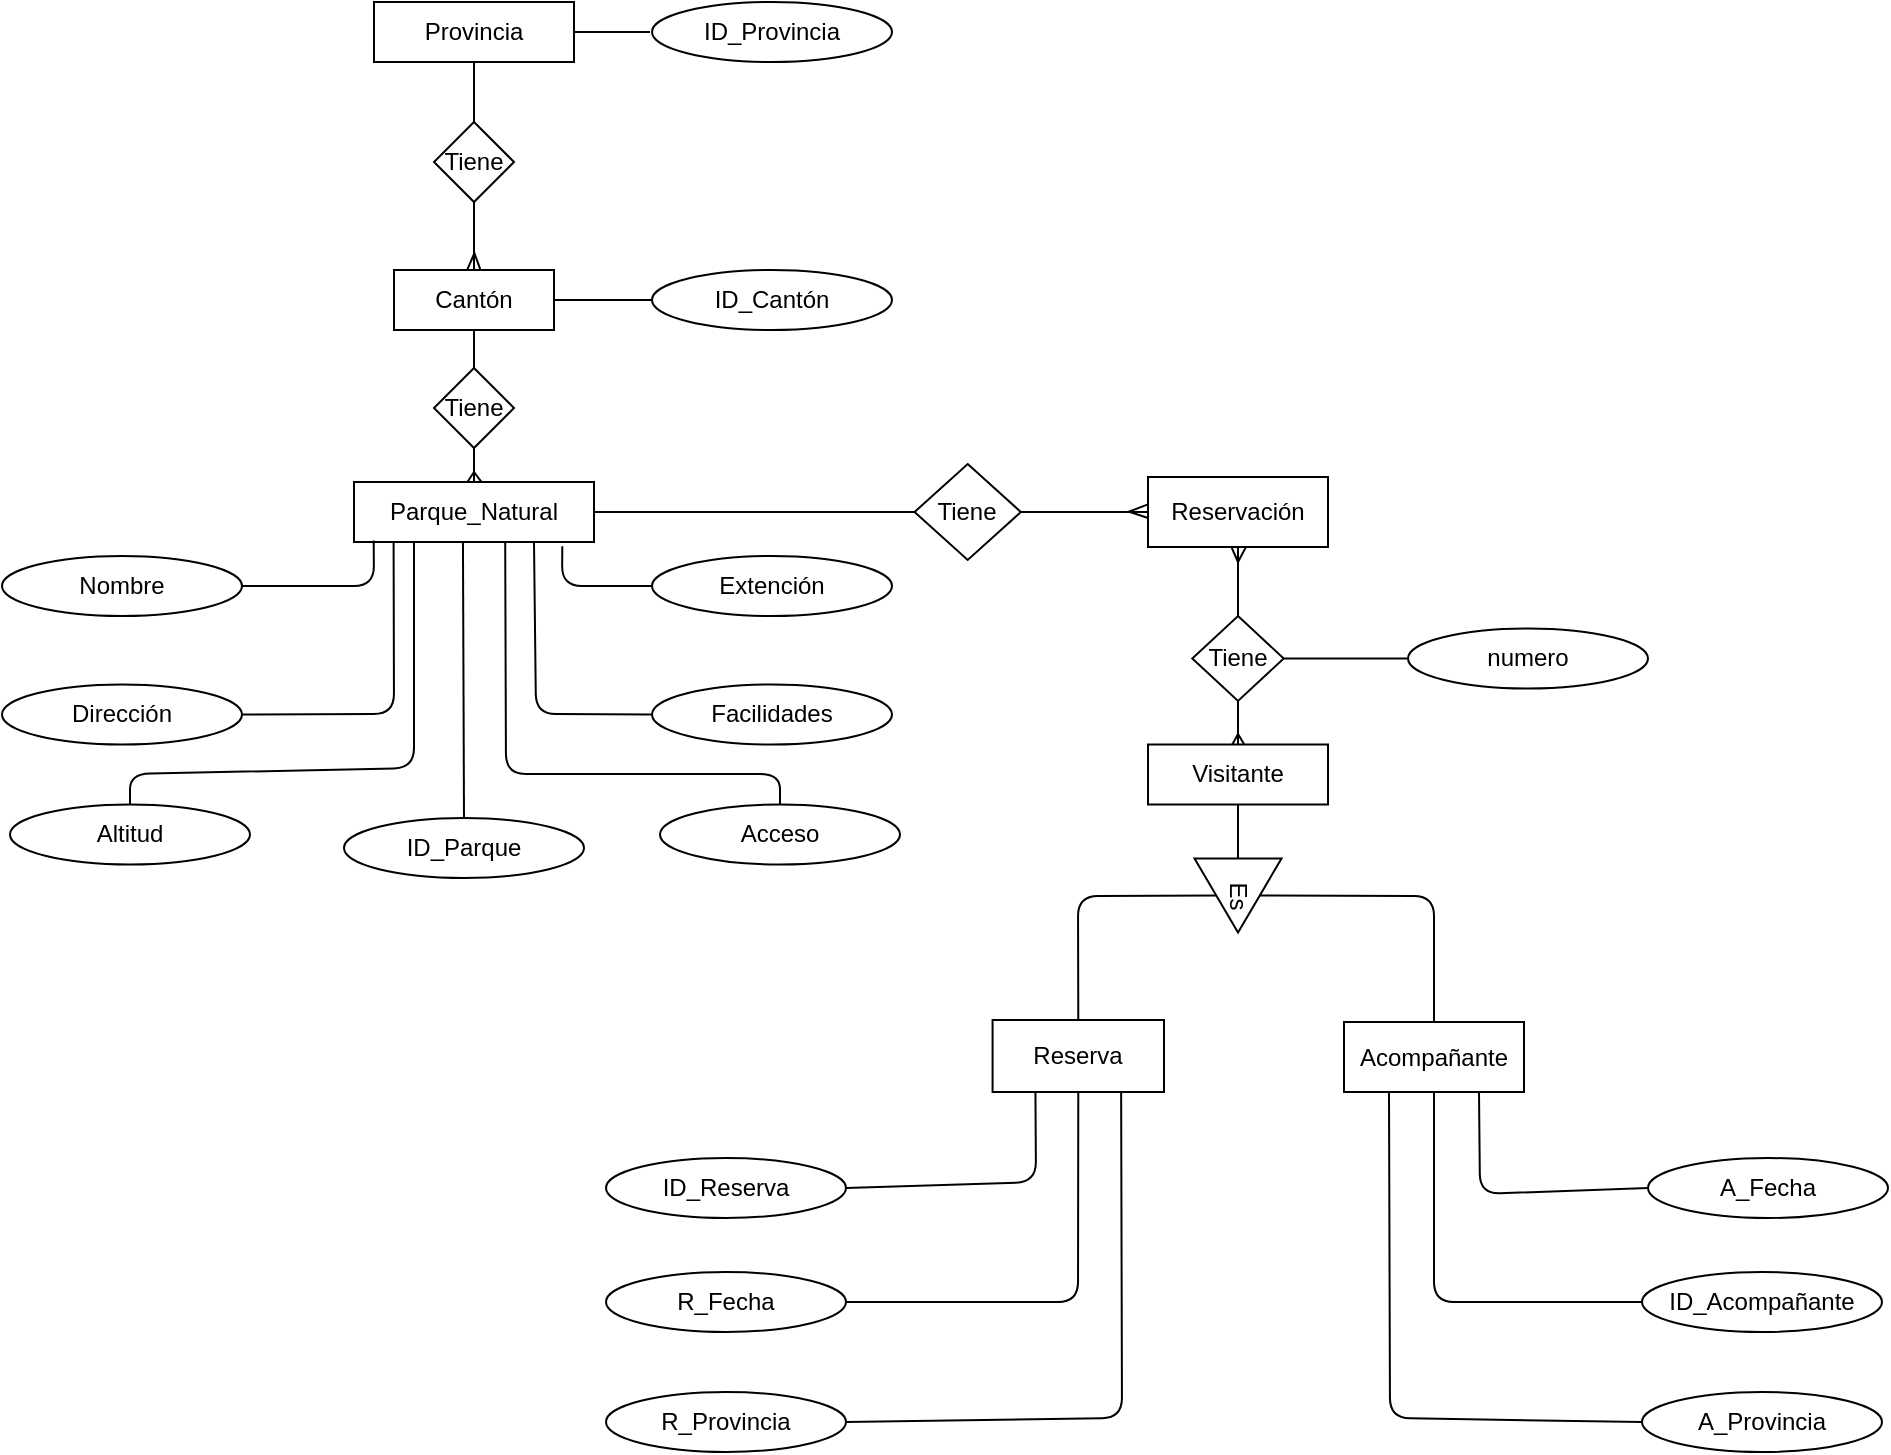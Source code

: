 <mxfile version="19.0.0" type="github">
  <diagram id="E41NsyfRr_BKljrcj-fv" name="Page-1">
    <mxGraphModel dx="1698" dy="724" grid="0" gridSize="10" guides="1" tooltips="1" connect="1" arrows="1" fold="1" page="0" pageScale="1" pageWidth="827" pageHeight="1169" background="none" math="0" shadow="0">
      <root>
        <mxCell id="0" />
        <mxCell id="1" parent="0" />
        <object label="&lt;font style=&quot;vertical-align: inherit;&quot;&gt;&lt;font style=&quot;vertical-align: inherit;&quot;&gt;Provincia&lt;/font&gt;&lt;/font&gt;" id="EopbfksfODksPwOAun3i-4">
          <mxCell style="rounded=0;whiteSpace=wrap;html=1;" vertex="1" parent="1">
            <mxGeometry x="66" y="325" width="100" height="30" as="geometry" />
          </mxCell>
        </object>
        <mxCell id="EopbfksfODksPwOAun3i-5" value="&lt;font style=&quot;vertical-align: inherit;&quot;&gt;&lt;font style=&quot;vertical-align: inherit;&quot;&gt;Tiene&lt;/font&gt;&lt;/font&gt;" style="rhombus;whiteSpace=wrap;html=1;rounded=0;" vertex="1" parent="1">
          <mxGeometry x="96" y="385" width="40" height="40" as="geometry" />
        </mxCell>
        <mxCell id="EopbfksfODksPwOAun3i-6" value="&lt;font style=&quot;vertical-align: inherit;&quot;&gt;&lt;font style=&quot;vertical-align: inherit;&quot;&gt;Cantón&lt;/font&gt;&lt;/font&gt;" style="rounded=0;whiteSpace=wrap;html=1;" vertex="1" parent="1">
          <mxGeometry x="76" y="459" width="80" height="30" as="geometry" />
        </mxCell>
        <mxCell id="EopbfksfODksPwOAun3i-7" value="&lt;font style=&quot;vertical-align: inherit;&quot;&gt;&lt;font style=&quot;vertical-align: inherit;&quot;&gt;Tiene&lt;/font&gt;&lt;/font&gt;" style="rhombus;whiteSpace=wrap;html=1;rounded=0;" vertex="1" parent="1">
          <mxGeometry x="96" y="508" width="40" height="40" as="geometry" />
        </mxCell>
        <mxCell id="EopbfksfODksPwOAun3i-8" value="&lt;font style=&quot;vertical-align: inherit;&quot;&gt;&lt;font style=&quot;vertical-align: inherit;&quot;&gt;Parque_Natural&lt;br&gt;&lt;/font&gt;&lt;/font&gt;" style="rounded=0;whiteSpace=wrap;html=1;" vertex="1" parent="1">
          <mxGeometry x="56" y="565" width="120" height="30" as="geometry" />
        </mxCell>
        <mxCell id="EopbfksfODksPwOAun3i-9" value="Nombre" style="ellipse;whiteSpace=wrap;html=1;rounded=0;" vertex="1" parent="1">
          <mxGeometry x="-120" y="602" width="120" height="30" as="geometry" />
        </mxCell>
        <mxCell id="EopbfksfODksPwOAun3i-10" value="Facilidades" style="ellipse;whiteSpace=wrap;html=1;rounded=0;" vertex="1" parent="1">
          <mxGeometry x="205" y="666.25" width="120" height="30" as="geometry" />
        </mxCell>
        <mxCell id="EopbfksfODksPwOAun3i-12" value="Dirección" style="ellipse;whiteSpace=wrap;html=1;rounded=0;" vertex="1" parent="1">
          <mxGeometry x="-120" y="666.25" width="120" height="30" as="geometry" />
        </mxCell>
        <mxCell id="EopbfksfODksPwOAun3i-14" value="Altitud" style="ellipse;whiteSpace=wrap;html=1;rounded=0;" vertex="1" parent="1">
          <mxGeometry x="-116" y="726.25" width="120" height="30" as="geometry" />
        </mxCell>
        <mxCell id="EopbfksfODksPwOAun3i-15" value="Extención" style="ellipse;whiteSpace=wrap;html=1;rounded=0;" vertex="1" parent="1">
          <mxGeometry x="205" y="602" width="120" height="30" as="geometry" />
        </mxCell>
        <mxCell id="EopbfksfODksPwOAun3i-18" value="Reservación" style="rounded=0;whiteSpace=wrap;html=1;" vertex="1" parent="1">
          <mxGeometry x="453" y="562.5" width="90" height="35" as="geometry" />
        </mxCell>
        <mxCell id="EopbfksfODksPwOAun3i-19" value="Tiene" style="rhombus;whiteSpace=wrap;html=1;rounded=0;" vertex="1" parent="1">
          <mxGeometry x="336.28" y="556" width="53.15" height="48" as="geometry" />
        </mxCell>
        <mxCell id="EopbfksfODksPwOAun3i-21" value="Visitante" style="rounded=0;whiteSpace=wrap;html=1;" vertex="1" parent="1">
          <mxGeometry x="453.01" y="696.25" width="90" height="30" as="geometry" />
        </mxCell>
        <mxCell id="EopbfksfODksPwOAun3i-22" value="Es" style="triangle;whiteSpace=wrap;html=1;rotation=90;rounded=0;" vertex="1" parent="1">
          <mxGeometry x="479.51" y="750" width="37" height="43.5" as="geometry" />
        </mxCell>
        <mxCell id="EopbfksfODksPwOAun3i-24" value="Reserva" style="rounded=0;whiteSpace=wrap;html=1;" vertex="1" parent="1">
          <mxGeometry x="375.29" y="834" width="85.71" height="36" as="geometry" />
        </mxCell>
        <mxCell id="EopbfksfODksPwOAun3i-26" value="Acompañante" style="rounded=0;whiteSpace=wrap;html=1;" vertex="1" parent="1">
          <mxGeometry x="551" y="835" width="90" height="35" as="geometry" />
        </mxCell>
        <mxCell id="EopbfksfODksPwOAun3i-28" value="Acceso" style="ellipse;whiteSpace=wrap;html=1;rounded=0;" vertex="1" parent="1">
          <mxGeometry x="209" y="726.25" width="120" height="30" as="geometry" />
        </mxCell>
        <mxCell id="EopbfksfODksPwOAun3i-29" value="ID_Reserva" style="ellipse;whiteSpace=wrap;html=1;rounded=0;" vertex="1" parent="1">
          <mxGeometry x="182" y="903" width="120" height="30" as="geometry" />
        </mxCell>
        <mxCell id="EopbfksfODksPwOAun3i-30" value="ID_Parque" style="ellipse;whiteSpace=wrap;html=1;rounded=0;" vertex="1" parent="1">
          <mxGeometry x="51" y="733" width="120" height="30" as="geometry" />
        </mxCell>
        <mxCell id="EopbfksfODksPwOAun3i-31" value="ID_Provincia" style="ellipse;whiteSpace=wrap;html=1;rounded=0;" vertex="1" parent="1">
          <mxGeometry x="205" y="325" width="120" height="30" as="geometry" />
        </mxCell>
        <mxCell id="EopbfksfODksPwOAun3i-32" value="ID_Cantón" style="ellipse;whiteSpace=wrap;html=1;rounded=0;" vertex="1" parent="1">
          <mxGeometry x="205" y="459" width="120" height="30" as="geometry" />
        </mxCell>
        <mxCell id="EopbfksfODksPwOAun3i-33" value="R_Provincia" style="ellipse;whiteSpace=wrap;html=1;rounded=0;" vertex="1" parent="1">
          <mxGeometry x="182" y="1020" width="120" height="30" as="geometry" />
        </mxCell>
        <mxCell id="EopbfksfODksPwOAun3i-34" value="R_Fecha" style="ellipse;whiteSpace=wrap;html=1;rounded=0;" vertex="1" parent="1">
          <mxGeometry x="182" y="960" width="120" height="30" as="geometry" />
        </mxCell>
        <mxCell id="EopbfksfODksPwOAun3i-35" value="ID_Acompañante" style="ellipse;whiteSpace=wrap;html=1;rounded=0;" vertex="1" parent="1">
          <mxGeometry x="700" y="960" width="120" height="30" as="geometry" />
        </mxCell>
        <mxCell id="EopbfksfODksPwOAun3i-36" value="A_Provincia" style="ellipse;whiteSpace=wrap;html=1;rounded=0;" vertex="1" parent="1">
          <mxGeometry x="700" y="1020" width="120" height="30" as="geometry" />
        </mxCell>
        <mxCell id="EopbfksfODksPwOAun3i-37" value="A_Fecha" style="ellipse;whiteSpace=wrap;html=1;rounded=0;" vertex="1" parent="1">
          <mxGeometry x="703" y="903" width="120" height="30" as="geometry" />
        </mxCell>
        <mxCell id="EopbfksfODksPwOAun3i-39" value="Tiene" style="rhombus;whiteSpace=wrap;html=1;rounded=0;" vertex="1" parent="1">
          <mxGeometry x="475.15" y="632" width="45.71" height="42.5" as="geometry" />
        </mxCell>
        <mxCell id="EopbfksfODksPwOAun3i-43" value="numero" style="ellipse;whiteSpace=wrap;html=1;rounded=0;" vertex="1" parent="1">
          <mxGeometry x="583" y="638.25" width="120" height="30" as="geometry" />
        </mxCell>
        <mxCell id="EopbfksfODksPwOAun3i-48" value="" style="endArrow=none;html=1;" edge="1" parent="1" target="EopbfksfODksPwOAun3i-4">
          <mxGeometry width="50" height="50" relative="1" as="geometry">
            <mxPoint x="204" y="340" as="sourcePoint" />
            <mxPoint x="167" y="339" as="targetPoint" />
            <Array as="points" />
          </mxGeometry>
        </mxCell>
        <mxCell id="EopbfksfODksPwOAun3i-49" value="" style="endArrow=none;html=1;entryX=0.5;entryY=1;entryDx=0;entryDy=0;exitX=0.5;exitY=0;exitDx=0;exitDy=0;" edge="1" parent="1" source="EopbfksfODksPwOAun3i-5" target="EopbfksfODksPwOAun3i-4">
          <mxGeometry width="50" height="50" relative="1" as="geometry">
            <mxPoint x="116" y="385" as="sourcePoint" />
            <mxPoint x="166" y="359" as="targetPoint" />
          </mxGeometry>
        </mxCell>
        <mxCell id="EopbfksfODksPwOAun3i-51" value="" style="endArrow=none;html=1;entryX=0.5;entryY=1;entryDx=0;entryDy=0;exitX=0.5;exitY=0;exitDx=0;exitDy=0;" edge="1" parent="1" source="EopbfksfODksPwOAun3i-6" target="EopbfksfODksPwOAun3i-5">
          <mxGeometry width="50" height="50" relative="1" as="geometry">
            <mxPoint x="111" y="473" as="sourcePoint" />
            <mxPoint x="161" y="423" as="targetPoint" />
          </mxGeometry>
        </mxCell>
        <mxCell id="EopbfksfODksPwOAun3i-53" value="" style="endArrow=none;html=1;exitX=0.541;exitY=0.002;exitDx=0;exitDy=0;exitPerimeter=0;" edge="1" parent="1" source="EopbfksfODksPwOAun3i-6">
          <mxGeometry width="50" height="50" relative="1" as="geometry">
            <mxPoint x="119" y="458" as="sourcePoint" />
            <mxPoint x="116" y="450" as="targetPoint" />
          </mxGeometry>
        </mxCell>
        <mxCell id="EopbfksfODksPwOAun3i-54" value="" style="endArrow=none;html=1;exitX=0.456;exitY=0.007;exitDx=0;exitDy=0;exitPerimeter=0;" edge="1" parent="1" source="EopbfksfODksPwOAun3i-6">
          <mxGeometry width="50" height="50" relative="1" as="geometry">
            <mxPoint x="98" y="501" as="sourcePoint" />
            <mxPoint x="116" y="451" as="targetPoint" />
          </mxGeometry>
        </mxCell>
        <mxCell id="EopbfksfODksPwOAun3i-56" value="" style="endArrow=none;html=1;entryX=0.5;entryY=1;entryDx=0;entryDy=0;exitX=0.5;exitY=0;exitDx=0;exitDy=0;" edge="1" parent="1" source="EopbfksfODksPwOAun3i-7" target="EopbfksfODksPwOAun3i-6">
          <mxGeometry width="50" height="50" relative="1" as="geometry">
            <mxPoint x="112" y="507" as="sourcePoint" />
            <mxPoint x="111" y="486" as="targetPoint" />
          </mxGeometry>
        </mxCell>
        <mxCell id="EopbfksfODksPwOAun3i-57" value="" style="endArrow=none;html=1;entryX=0.5;entryY=1;entryDx=0;entryDy=0;exitX=0.5;exitY=0;exitDx=0;exitDy=0;" edge="1" parent="1" source="EopbfksfODksPwOAun3i-8" target="EopbfksfODksPwOAun3i-7">
          <mxGeometry width="50" height="50" relative="1" as="geometry">
            <mxPoint x="61" y="536" as="sourcePoint" />
            <mxPoint x="111" y="486" as="targetPoint" />
          </mxGeometry>
        </mxCell>
        <mxCell id="EopbfksfODksPwOAun3i-58" value="" style="endArrow=none;html=1;exitX=0.474;exitY=-0.009;exitDx=0;exitDy=0;exitPerimeter=0;" edge="1" parent="1" source="EopbfksfODksPwOAun3i-8">
          <mxGeometry width="50" height="50" relative="1" as="geometry">
            <mxPoint x="112" y="564" as="sourcePoint" />
            <mxPoint x="116" y="560" as="targetPoint" />
          </mxGeometry>
        </mxCell>
        <mxCell id="EopbfksfODksPwOAun3i-59" value="" style="endArrow=none;html=1;exitX=0.53;exitY=-0.006;exitDx=0;exitDy=0;exitPerimeter=0;" edge="1" parent="1" source="EopbfksfODksPwOAun3i-8">
          <mxGeometry width="50" height="50" relative="1" as="geometry">
            <mxPoint x="119" y="564" as="sourcePoint" />
            <mxPoint x="116" y="560" as="targetPoint" />
          </mxGeometry>
        </mxCell>
        <mxCell id="EopbfksfODksPwOAun3i-60" value="" style="endArrow=none;html=1;exitX=1;exitY=0.5;exitDx=0;exitDy=0;entryX=0;entryY=0.5;entryDx=0;entryDy=0;" edge="1" parent="1" source="EopbfksfODksPwOAun3i-6" target="EopbfksfODksPwOAun3i-32">
          <mxGeometry width="50" height="50" relative="1" as="geometry">
            <mxPoint x="-35" y="434" as="sourcePoint" />
            <mxPoint x="15" y="384" as="targetPoint" />
          </mxGeometry>
        </mxCell>
        <mxCell id="EopbfksfODksPwOAun3i-62" value="" style="endArrow=none;html=1;entryX=0.454;entryY=1.014;entryDx=0;entryDy=0;entryPerimeter=0;exitX=0.5;exitY=0;exitDx=0;exitDy=0;" edge="1" parent="1" source="EopbfksfODksPwOAun3i-30" target="EopbfksfODksPwOAun3i-8">
          <mxGeometry width="50" height="50" relative="1" as="geometry">
            <mxPoint x="109" y="721" as="sourcePoint" />
            <mxPoint x="212" y="573" as="targetPoint" />
          </mxGeometry>
        </mxCell>
        <mxCell id="EopbfksfODksPwOAun3i-63" value="" style="endArrow=none;html=1;exitX=1;exitY=0.5;exitDx=0;exitDy=0;entryX=0.082;entryY=0.976;entryDx=0;entryDy=0;entryPerimeter=0;" edge="1" parent="1" source="EopbfksfODksPwOAun3i-9" target="EopbfksfODksPwOAun3i-8">
          <mxGeometry width="50" height="50" relative="1" as="geometry">
            <mxPoint x="162" y="623" as="sourcePoint" />
            <mxPoint x="212" y="573" as="targetPoint" />
            <Array as="points">
              <mxPoint x="66" y="617" />
            </Array>
          </mxGeometry>
        </mxCell>
        <mxCell id="EopbfksfODksPwOAun3i-64" value="" style="endArrow=none;html=1;exitX=1;exitY=0.5;exitDx=0;exitDy=0;entryX=0.165;entryY=1;entryDx=0;entryDy=0;entryPerimeter=0;" edge="1" parent="1" source="EopbfksfODksPwOAun3i-12" target="EopbfksfODksPwOAun3i-8">
          <mxGeometry width="50" height="50" relative="1" as="geometry">
            <mxPoint x="10.0" y="627" as="sourcePoint" />
            <mxPoint x="75.84" y="604.28" as="targetPoint" />
            <Array as="points">
              <mxPoint x="76" y="681" />
            </Array>
          </mxGeometry>
        </mxCell>
        <mxCell id="EopbfksfODksPwOAun3i-65" value="" style="endArrow=none;html=1;exitX=0.5;exitY=0;exitDx=0;exitDy=0;entryX=0.25;entryY=1;entryDx=0;entryDy=0;" edge="1" parent="1" source="EopbfksfODksPwOAun3i-14" target="EopbfksfODksPwOAun3i-8">
          <mxGeometry width="50" height="50" relative="1" as="geometry">
            <mxPoint x="10.0" y="691.25" as="sourcePoint" />
            <mxPoint x="85.8" y="605" as="targetPoint" />
            <Array as="points">
              <mxPoint x="-56" y="711" />
              <mxPoint x="86" y="708" />
            </Array>
          </mxGeometry>
        </mxCell>
        <mxCell id="EopbfksfODksPwOAun3i-66" value="" style="endArrow=none;html=1;exitX=0.868;exitY=1.071;exitDx=0;exitDy=0;exitPerimeter=0;entryX=0;entryY=0.5;entryDx=0;entryDy=0;" edge="1" parent="1" source="EopbfksfODksPwOAun3i-8" target="EopbfksfODksPwOAun3i-15">
          <mxGeometry width="50" height="50" relative="1" as="geometry">
            <mxPoint x="162" y="623" as="sourcePoint" />
            <mxPoint x="212" y="573" as="targetPoint" />
            <Array as="points">
              <mxPoint x="160" y="617" />
            </Array>
          </mxGeometry>
        </mxCell>
        <mxCell id="EopbfksfODksPwOAun3i-67" value="" style="endArrow=none;html=1;exitX=0.75;exitY=1;exitDx=0;exitDy=0;entryX=0;entryY=0.5;entryDx=0;entryDy=0;" edge="1" parent="1" source="EopbfksfODksPwOAun3i-8" target="EopbfksfODksPwOAun3i-10">
          <mxGeometry width="50" height="50" relative="1" as="geometry">
            <mxPoint x="147.24" y="605.42" as="sourcePoint" />
            <mxPoint x="215" y="627" as="targetPoint" />
            <Array as="points">
              <mxPoint x="147" y="681" />
            </Array>
          </mxGeometry>
        </mxCell>
        <mxCell id="EopbfksfODksPwOAun3i-68" value="" style="endArrow=none;html=1;entryX=0.63;entryY=0.995;entryDx=0;entryDy=0;entryPerimeter=0;exitX=0.5;exitY=0;exitDx=0;exitDy=0;" edge="1" parent="1" source="EopbfksfODksPwOAun3i-28" target="EopbfksfODksPwOAun3i-8">
          <mxGeometry width="50" height="50" relative="1" as="geometry">
            <mxPoint x="162" y="623" as="sourcePoint" />
            <mxPoint x="212" y="573" as="targetPoint" />
            <Array as="points">
              <mxPoint x="269" y="711" />
              <mxPoint x="132" y="711" />
            </Array>
          </mxGeometry>
        </mxCell>
        <mxCell id="EopbfksfODksPwOAun3i-69" value="" style="endArrow=none;html=1;entryX=0;entryY=0.5;entryDx=0;entryDy=0;exitX=1;exitY=0.5;exitDx=0;exitDy=0;" edge="1" parent="1" source="EopbfksfODksPwOAun3i-8" target="EopbfksfODksPwOAun3i-19">
          <mxGeometry width="50" height="50" relative="1" as="geometry">
            <mxPoint x="162" y="623" as="sourcePoint" />
            <mxPoint x="212" y="573" as="targetPoint" />
          </mxGeometry>
        </mxCell>
        <mxCell id="EopbfksfODksPwOAun3i-70" value="" style="endArrow=none;html=1;entryX=0;entryY=0.5;entryDx=0;entryDy=0;exitX=1;exitY=0.5;exitDx=0;exitDy=0;" edge="1" parent="1" source="EopbfksfODksPwOAun3i-19" target="EopbfksfODksPwOAun3i-18">
          <mxGeometry width="50" height="50" relative="1" as="geometry">
            <mxPoint x="162" y="623" as="sourcePoint" />
            <mxPoint x="212" y="573" as="targetPoint" />
          </mxGeometry>
        </mxCell>
        <mxCell id="EopbfksfODksPwOAun3i-71" value="" style="endArrow=none;html=1;entryX=0;entryY=0.391;entryDx=0;entryDy=0;entryPerimeter=0;" edge="1" parent="1" target="EopbfksfODksPwOAun3i-18">
          <mxGeometry width="50" height="50" relative="1" as="geometry">
            <mxPoint x="443" y="580" as="sourcePoint" />
            <mxPoint x="481" y="485" as="targetPoint" />
          </mxGeometry>
        </mxCell>
        <mxCell id="EopbfksfODksPwOAun3i-73" value="" style="endArrow=none;html=1;entryX=0;entryY=0.586;entryDx=0;entryDy=0;entryPerimeter=0;" edge="1" parent="1" target="EopbfksfODksPwOAun3i-18">
          <mxGeometry width="50" height="50" relative="1" as="geometry">
            <mxPoint x="444" y="580" as="sourcePoint" />
            <mxPoint x="452" y="583" as="targetPoint" />
          </mxGeometry>
        </mxCell>
        <mxCell id="EopbfksfODksPwOAun3i-74" value="" style="endArrow=none;html=1;entryX=0.5;entryY=1;entryDx=0;entryDy=0;exitX=0.5;exitY=0;exitDx=0;exitDy=0;" edge="1" parent="1" source="EopbfksfODksPwOAun3i-39" target="EopbfksfODksPwOAun3i-18">
          <mxGeometry width="50" height="50" relative="1" as="geometry">
            <mxPoint x="358" y="646" as="sourcePoint" />
            <mxPoint x="592" y="548" as="targetPoint" />
          </mxGeometry>
        </mxCell>
        <mxCell id="EopbfksfODksPwOAun3i-75" value="" style="endArrow=none;html=1;entryX=0.5;entryY=1;entryDx=0;entryDy=0;exitX=0.5;exitY=0;exitDx=0;exitDy=0;" edge="1" parent="1" source="EopbfksfODksPwOAun3i-21" target="EopbfksfODksPwOAun3i-39">
          <mxGeometry width="50" height="50" relative="1" as="geometry">
            <mxPoint x="480" y="685" as="sourcePoint" />
            <mxPoint x="530" y="635" as="targetPoint" />
          </mxGeometry>
        </mxCell>
        <mxCell id="EopbfksfODksPwOAun3i-76" value="" style="endArrow=none;html=1;entryX=0.546;entryY=0.991;entryDx=0;entryDy=0;entryPerimeter=0;" edge="1" parent="1" target="EopbfksfODksPwOAun3i-18">
          <mxGeometry width="50" height="50" relative="1" as="geometry">
            <mxPoint x="498" y="605" as="sourcePoint" />
            <mxPoint x="530" y="635" as="targetPoint" />
          </mxGeometry>
        </mxCell>
        <mxCell id="EopbfksfODksPwOAun3i-77" value="" style="endArrow=none;html=1;entryX=0.462;entryY=0.991;entryDx=0;entryDy=0;entryPerimeter=0;" edge="1" parent="1" target="EopbfksfODksPwOAun3i-18">
          <mxGeometry width="50" height="50" relative="1" as="geometry">
            <mxPoint x="498" y="605" as="sourcePoint" />
            <mxPoint x="485" y="624" as="targetPoint" />
          </mxGeometry>
        </mxCell>
        <mxCell id="EopbfksfODksPwOAun3i-78" value="" style="endArrow=none;html=1;exitX=0.469;exitY=-0.005;exitDx=0;exitDy=0;exitPerimeter=0;" edge="1" parent="1" source="EopbfksfODksPwOAun3i-21">
          <mxGeometry width="50" height="50" relative="1" as="geometry">
            <mxPoint x="463" y="725" as="sourcePoint" />
            <mxPoint x="498" y="691" as="targetPoint" />
          </mxGeometry>
        </mxCell>
        <mxCell id="EopbfksfODksPwOAun3i-79" value="" style="endArrow=none;html=1;" edge="1" parent="1">
          <mxGeometry width="50" height="50" relative="1" as="geometry">
            <mxPoint x="501" y="696" as="sourcePoint" />
            <mxPoint x="498" y="691" as="targetPoint" />
          </mxGeometry>
        </mxCell>
        <mxCell id="EopbfksfODksPwOAun3i-80" value="" style="endArrow=none;html=1;entryX=0;entryY=0.5;entryDx=0;entryDy=0;exitX=1;exitY=0.5;exitDx=0;exitDy=0;" edge="1" parent="1" source="EopbfksfODksPwOAun3i-39" target="EopbfksfODksPwOAun3i-43">
          <mxGeometry width="50" height="50" relative="1" as="geometry">
            <mxPoint x="402" y="707" as="sourcePoint" />
            <mxPoint x="452" y="657" as="targetPoint" />
          </mxGeometry>
        </mxCell>
        <mxCell id="EopbfksfODksPwOAun3i-81" value="" style="endArrow=none;html=1;entryX=0.5;entryY=1;entryDx=0;entryDy=0;exitX=0;exitY=0.5;exitDx=0;exitDy=0;" edge="1" parent="1" source="EopbfksfODksPwOAun3i-22" target="EopbfksfODksPwOAun3i-21">
          <mxGeometry width="50" height="50" relative="1" as="geometry">
            <mxPoint x="330" y="749" as="sourcePoint" />
            <mxPoint x="380" y="699" as="targetPoint" />
          </mxGeometry>
        </mxCell>
        <mxCell id="EopbfksfODksPwOAun3i-82" value="" style="endArrow=none;html=1;exitX=0.5;exitY=0;exitDx=0;exitDy=0;" edge="1" parent="1" source="EopbfksfODksPwOAun3i-24" target="EopbfksfODksPwOAun3i-22">
          <mxGeometry width="50" height="50" relative="1" as="geometry">
            <mxPoint x="330" y="662" as="sourcePoint" />
            <mxPoint x="380" y="612" as="targetPoint" />
            <Array as="points">
              <mxPoint x="418" y="772" />
            </Array>
          </mxGeometry>
        </mxCell>
        <mxCell id="EopbfksfODksPwOAun3i-83" value="" style="endArrow=none;html=1;entryX=0.5;entryY=0;entryDx=0;entryDy=0;exitX=0.5;exitY=0;exitDx=0;exitDy=0;" edge="1" parent="1" source="EopbfksfODksPwOAun3i-26" target="EopbfksfODksPwOAun3i-22">
          <mxGeometry width="50" height="50" relative="1" as="geometry">
            <mxPoint x="330" y="662" as="sourcePoint" />
            <mxPoint x="380" y="612" as="targetPoint" />
            <Array as="points">
              <mxPoint x="596" y="772" />
            </Array>
          </mxGeometry>
        </mxCell>
        <mxCell id="EopbfksfODksPwOAun3i-84" value="" style="endArrow=none;html=1;entryX=0.5;entryY=1;entryDx=0;entryDy=0;exitX=1;exitY=0.5;exitDx=0;exitDy=0;" edge="1" parent="1" source="EopbfksfODksPwOAun3i-34" target="EopbfksfODksPwOAun3i-24">
          <mxGeometry width="50" height="50" relative="1" as="geometry">
            <mxPoint x="330" y="836" as="sourcePoint" />
            <mxPoint x="380" y="786" as="targetPoint" />
            <Array as="points">
              <mxPoint x="418" y="975" />
            </Array>
          </mxGeometry>
        </mxCell>
        <mxCell id="EopbfksfODksPwOAun3i-85" value="" style="endArrow=none;html=1;entryX=0.75;entryY=1;entryDx=0;entryDy=0;exitX=1;exitY=0.5;exitDx=0;exitDy=0;" edge="1" parent="1" source="EopbfksfODksPwOAun3i-33" target="EopbfksfODksPwOAun3i-24">
          <mxGeometry width="50" height="50" relative="1" as="geometry">
            <mxPoint x="312.0" y="985" as="sourcePoint" />
            <mxPoint x="428.145" y="880.0" as="targetPoint" />
            <Array as="points">
              <mxPoint x="440" y="1033" />
            </Array>
          </mxGeometry>
        </mxCell>
        <mxCell id="EopbfksfODksPwOAun3i-86" value="" style="endArrow=none;html=1;entryX=0.25;entryY=1;entryDx=0;entryDy=0;exitX=1;exitY=0.5;exitDx=0;exitDy=0;" edge="1" parent="1" source="EopbfksfODksPwOAun3i-29" target="EopbfksfODksPwOAun3i-24">
          <mxGeometry width="50" height="50" relative="1" as="geometry">
            <mxPoint x="330" y="836" as="sourcePoint" />
            <mxPoint x="380" y="786" as="targetPoint" />
            <Array as="points">
              <mxPoint x="397" y="915" />
            </Array>
          </mxGeometry>
        </mxCell>
        <mxCell id="EopbfksfODksPwOAun3i-87" value="" style="endArrow=none;html=1;entryX=0.5;entryY=1;entryDx=0;entryDy=0;exitX=0;exitY=0.5;exitDx=0;exitDy=0;" edge="1" parent="1" source="EopbfksfODksPwOAun3i-35" target="EopbfksfODksPwOAun3i-26">
          <mxGeometry width="50" height="50" relative="1" as="geometry">
            <mxPoint x="330" y="836" as="sourcePoint" />
            <mxPoint x="380" y="786" as="targetPoint" />
            <Array as="points">
              <mxPoint x="596" y="975" />
            </Array>
          </mxGeometry>
        </mxCell>
        <mxCell id="EopbfksfODksPwOAun3i-88" value="" style="endArrow=none;html=1;entryX=0.75;entryY=1;entryDx=0;entryDy=0;exitX=0;exitY=0.5;exitDx=0;exitDy=0;" edge="1" parent="1" source="EopbfksfODksPwOAun3i-37" target="EopbfksfODksPwOAun3i-26">
          <mxGeometry width="50" height="50" relative="1" as="geometry">
            <mxPoint x="710" y="985" as="sourcePoint" />
            <mxPoint x="606" y="880" as="targetPoint" />
            <Array as="points">
              <mxPoint x="619" y="921" />
            </Array>
          </mxGeometry>
        </mxCell>
        <mxCell id="EopbfksfODksPwOAun3i-89" value="" style="endArrow=none;html=1;entryX=0.25;entryY=1;entryDx=0;entryDy=0;exitX=0;exitY=0.5;exitDx=0;exitDy=0;" edge="1" parent="1" source="EopbfksfODksPwOAun3i-36" target="EopbfksfODksPwOAun3i-26">
          <mxGeometry width="50" height="50" relative="1" as="geometry">
            <mxPoint x="720" y="995" as="sourcePoint" />
            <mxPoint x="616" y="890" as="targetPoint" />
            <Array as="points">
              <mxPoint x="574" y="1033" />
            </Array>
          </mxGeometry>
        </mxCell>
      </root>
    </mxGraphModel>
  </diagram>
</mxfile>

